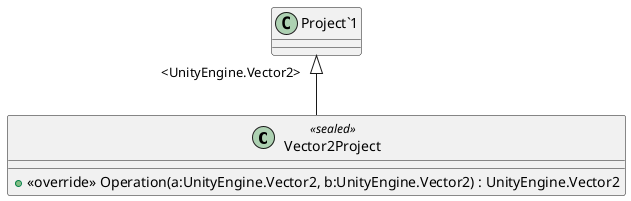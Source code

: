 @startuml
class Vector2Project <<sealed>> {
    + <<override>> Operation(a:UnityEngine.Vector2, b:UnityEngine.Vector2) : UnityEngine.Vector2
}
"Project`1" "<UnityEngine.Vector2>" <|-- Vector2Project
@enduml
